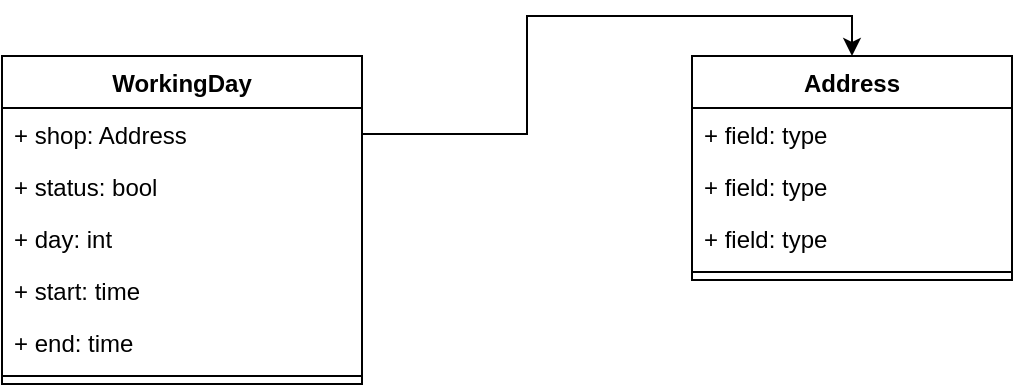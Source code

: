 <mxfile version="14.8.3" type="github">
  <diagram id="zK6OhoCDO2gRNMWwywGD" name="Page-1">
    <mxGraphModel dx="1033" dy="544" grid="1" gridSize="10" guides="1" tooltips="1" connect="1" arrows="1" fold="1" page="1" pageScale="1" pageWidth="850" pageHeight="1100" math="0" shadow="0">
      <root>
        <mxCell id="0" />
        <mxCell id="1" parent="0" />
        <mxCell id="D1innGEROEfwu0bFHLVv-1" value="WorkingDay" style="swimlane;fontStyle=1;align=center;verticalAlign=top;childLayout=stackLayout;horizontal=1;startSize=26;horizontalStack=0;resizeParent=1;resizeParentMax=0;resizeLast=0;collapsible=1;marginBottom=0;" vertex="1" parent="1">
          <mxGeometry x="80" y="100" width="180" height="164" as="geometry" />
        </mxCell>
        <mxCell id="D1innGEROEfwu0bFHLVv-8" value="+ shop: Address" style="text;strokeColor=none;fillColor=none;align=left;verticalAlign=top;spacingLeft=4;spacingRight=4;overflow=hidden;rotatable=0;points=[[0,0.5],[1,0.5]];portConstraint=eastwest;" vertex="1" parent="D1innGEROEfwu0bFHLVv-1">
          <mxGeometry y="26" width="180" height="26" as="geometry" />
        </mxCell>
        <mxCell id="D1innGEROEfwu0bFHLVv-2" value="+ status: bool" style="text;strokeColor=none;fillColor=none;align=left;verticalAlign=top;spacingLeft=4;spacingRight=4;overflow=hidden;rotatable=0;points=[[0,0.5],[1,0.5]];portConstraint=eastwest;" vertex="1" parent="D1innGEROEfwu0bFHLVv-1">
          <mxGeometry y="52" width="180" height="26" as="geometry" />
        </mxCell>
        <mxCell id="D1innGEROEfwu0bFHLVv-5" value="+ day: int" style="text;strokeColor=none;fillColor=none;align=left;verticalAlign=top;spacingLeft=4;spacingRight=4;overflow=hidden;rotatable=0;points=[[0,0.5],[1,0.5]];portConstraint=eastwest;" vertex="1" parent="D1innGEROEfwu0bFHLVv-1">
          <mxGeometry y="78" width="180" height="26" as="geometry" />
        </mxCell>
        <mxCell id="D1innGEROEfwu0bFHLVv-6" value="+ start: time" style="text;strokeColor=none;fillColor=none;align=left;verticalAlign=top;spacingLeft=4;spacingRight=4;overflow=hidden;rotatable=0;points=[[0,0.5],[1,0.5]];portConstraint=eastwest;" vertex="1" parent="D1innGEROEfwu0bFHLVv-1">
          <mxGeometry y="104" width="180" height="26" as="geometry" />
        </mxCell>
        <mxCell id="D1innGEROEfwu0bFHLVv-7" value="+ end: time" style="text;strokeColor=none;fillColor=none;align=left;verticalAlign=top;spacingLeft=4;spacingRight=4;overflow=hidden;rotatable=0;points=[[0,0.5],[1,0.5]];portConstraint=eastwest;" vertex="1" parent="D1innGEROEfwu0bFHLVv-1">
          <mxGeometry y="130" width="180" height="26" as="geometry" />
        </mxCell>
        <mxCell id="D1innGEROEfwu0bFHLVv-3" value="" style="line;strokeWidth=1;fillColor=none;align=left;verticalAlign=middle;spacingTop=-1;spacingLeft=3;spacingRight=3;rotatable=0;labelPosition=right;points=[];portConstraint=eastwest;" vertex="1" parent="D1innGEROEfwu0bFHLVv-1">
          <mxGeometry y="156" width="180" height="8" as="geometry" />
        </mxCell>
        <mxCell id="D1innGEROEfwu0bFHLVv-9" value="Address" style="swimlane;fontStyle=1;align=center;verticalAlign=top;childLayout=stackLayout;horizontal=1;startSize=26;horizontalStack=0;resizeParent=1;resizeParentMax=0;resizeLast=0;collapsible=1;marginBottom=0;" vertex="1" parent="1">
          <mxGeometry x="425" y="100" width="160" height="112" as="geometry" />
        </mxCell>
        <mxCell id="D1innGEROEfwu0bFHLVv-10" value="+ field: type" style="text;strokeColor=none;fillColor=none;align=left;verticalAlign=top;spacingLeft=4;spacingRight=4;overflow=hidden;rotatable=0;points=[[0,0.5],[1,0.5]];portConstraint=eastwest;" vertex="1" parent="D1innGEROEfwu0bFHLVv-9">
          <mxGeometry y="26" width="160" height="26" as="geometry" />
        </mxCell>
        <mxCell id="D1innGEROEfwu0bFHLVv-13" value="+ field: type" style="text;strokeColor=none;fillColor=none;align=left;verticalAlign=top;spacingLeft=4;spacingRight=4;overflow=hidden;rotatable=0;points=[[0,0.5],[1,0.5]];portConstraint=eastwest;" vertex="1" parent="D1innGEROEfwu0bFHLVv-9">
          <mxGeometry y="52" width="160" height="26" as="geometry" />
        </mxCell>
        <mxCell id="D1innGEROEfwu0bFHLVv-14" value="+ field: type" style="text;strokeColor=none;fillColor=none;align=left;verticalAlign=top;spacingLeft=4;spacingRight=4;overflow=hidden;rotatable=0;points=[[0,0.5],[1,0.5]];portConstraint=eastwest;" vertex="1" parent="D1innGEROEfwu0bFHLVv-9">
          <mxGeometry y="78" width="160" height="26" as="geometry" />
        </mxCell>
        <mxCell id="D1innGEROEfwu0bFHLVv-11" value="" style="line;strokeWidth=1;fillColor=none;align=left;verticalAlign=middle;spacingTop=-1;spacingLeft=3;spacingRight=3;rotatable=0;labelPosition=right;points=[];portConstraint=eastwest;" vertex="1" parent="D1innGEROEfwu0bFHLVv-9">
          <mxGeometry y="104" width="160" height="8" as="geometry" />
        </mxCell>
        <mxCell id="D1innGEROEfwu0bFHLVv-17" style="edgeStyle=orthogonalEdgeStyle;rounded=0;orthogonalLoop=1;jettySize=auto;html=1;exitX=1;exitY=0.5;exitDx=0;exitDy=0;entryX=0.5;entryY=0;entryDx=0;entryDy=0;" edge="1" parent="1" source="D1innGEROEfwu0bFHLVv-8" target="D1innGEROEfwu0bFHLVv-9">
          <mxGeometry relative="1" as="geometry" />
        </mxCell>
      </root>
    </mxGraphModel>
  </diagram>
</mxfile>
